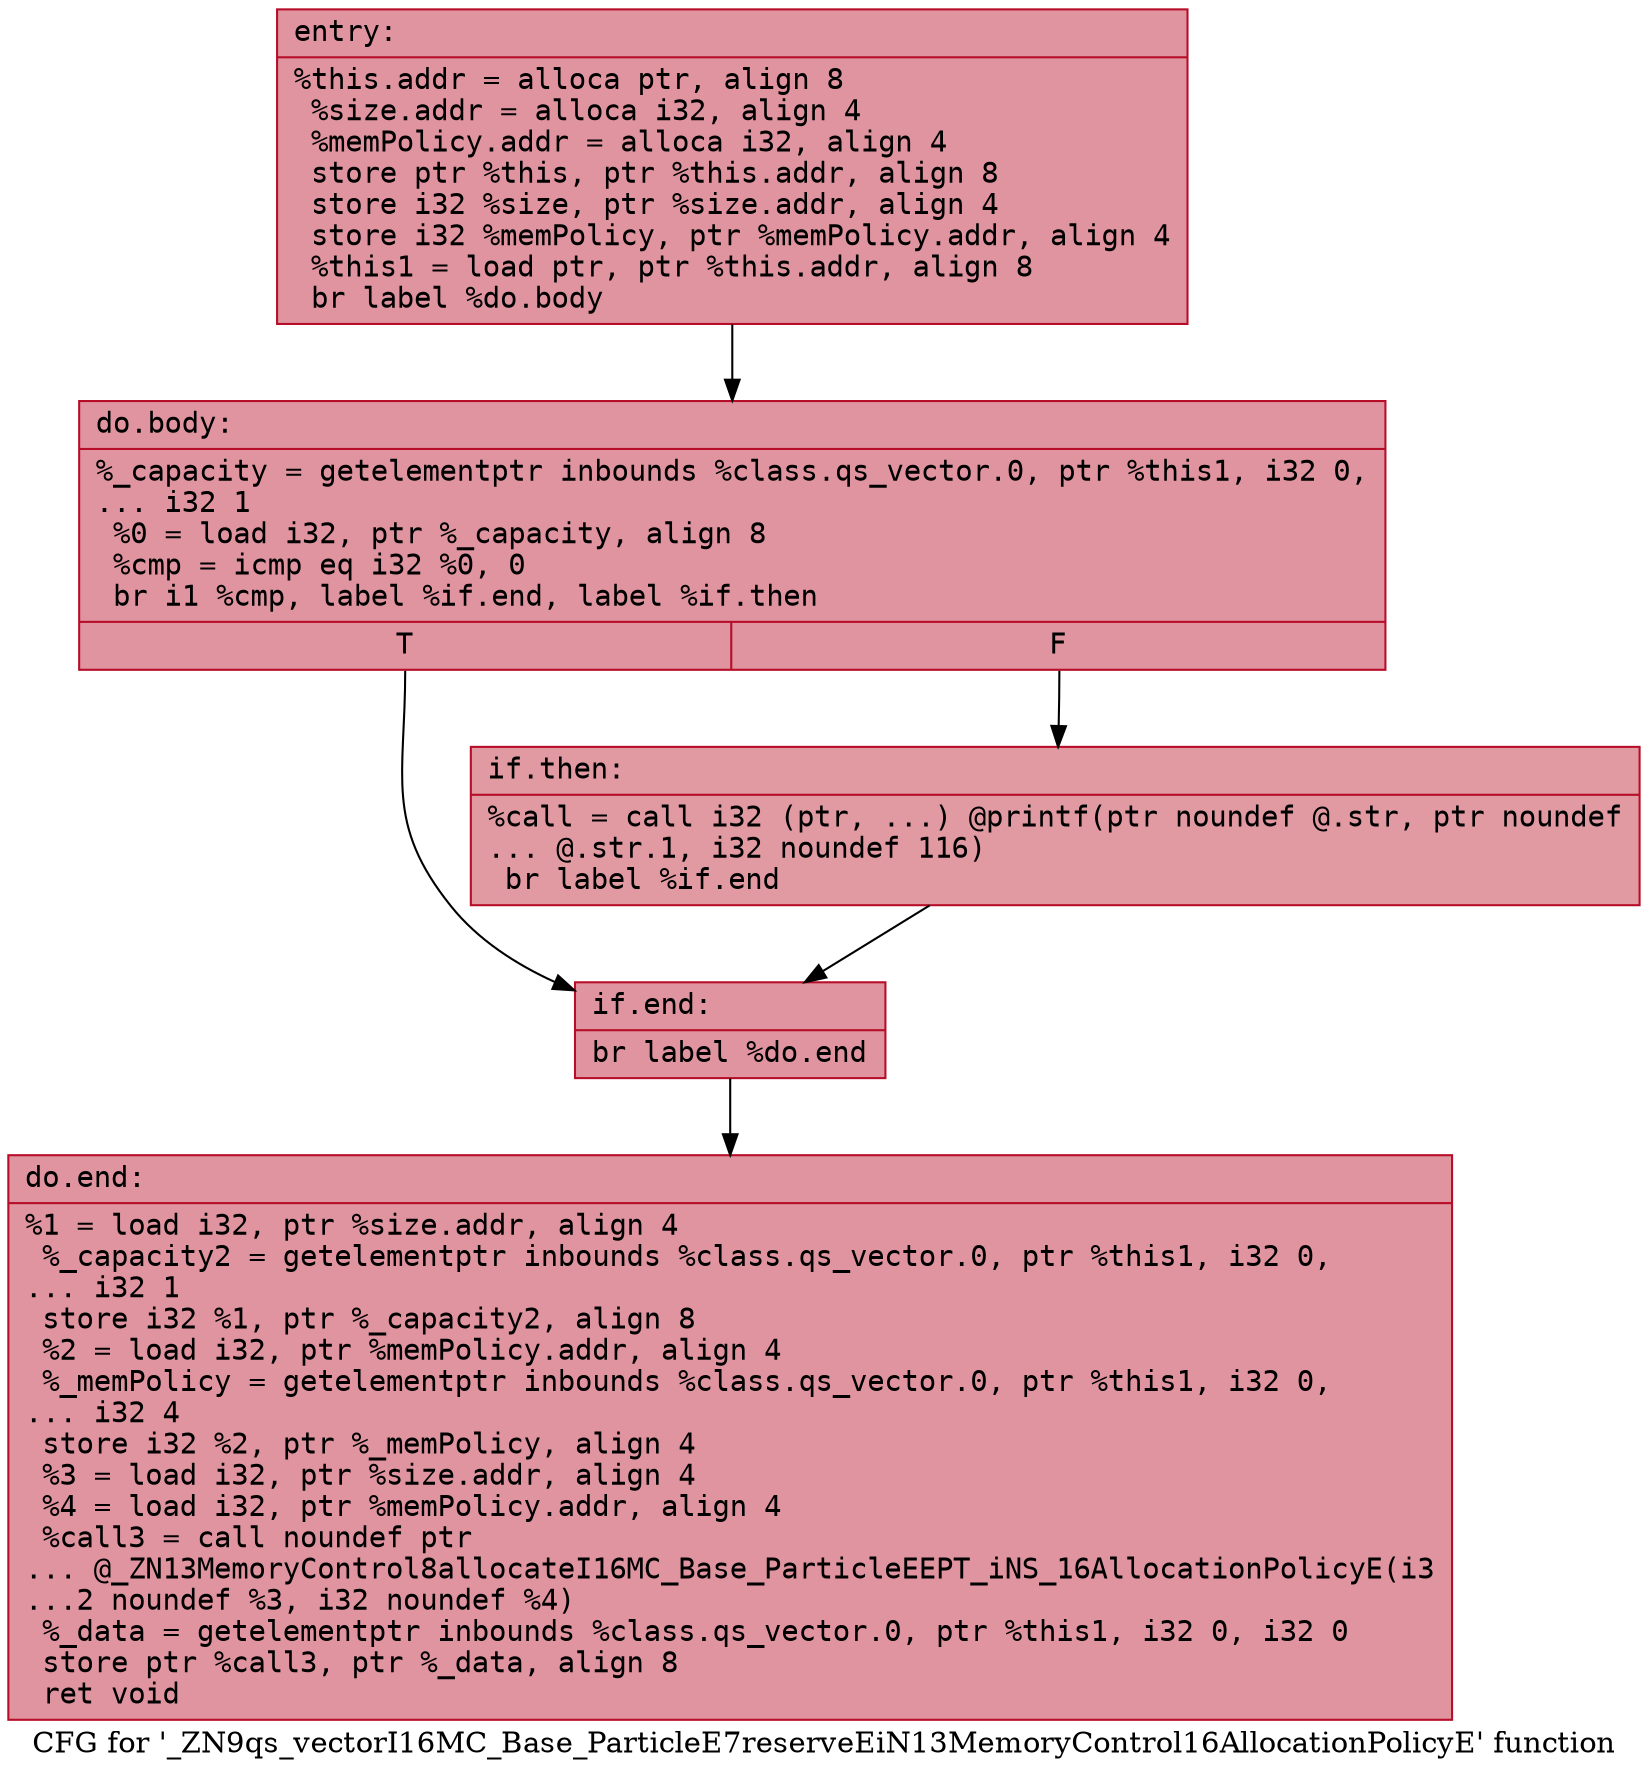 digraph "CFG for '_ZN9qs_vectorI16MC_Base_ParticleE7reserveEiN13MemoryControl16AllocationPolicyE' function" {
	label="CFG for '_ZN9qs_vectorI16MC_Base_ParticleE7reserveEiN13MemoryControl16AllocationPolicyE' function";

	Node0x55907112af30 [shape=record,color="#b70d28ff", style=filled, fillcolor="#b70d2870" fontname="Courier",label="{entry:\l|  %this.addr = alloca ptr, align 8\l  %size.addr = alloca i32, align 4\l  %memPolicy.addr = alloca i32, align 4\l  store ptr %this, ptr %this.addr, align 8\l  store i32 %size, ptr %size.addr, align 4\l  store i32 %memPolicy, ptr %memPolicy.addr, align 4\l  %this1 = load ptr, ptr %this.addr, align 8\l  br label %do.body\l}"];
	Node0x55907112af30 -> Node0x55907112b360[tooltip="entry -> do.body\nProbability 100.00%" ];
	Node0x55907112b360 [shape=record,color="#b70d28ff", style=filled, fillcolor="#b70d2870" fontname="Courier",label="{do.body:\l|  %_capacity = getelementptr inbounds %class.qs_vector.0, ptr %this1, i32 0,\l... i32 1\l  %0 = load i32, ptr %_capacity, align 8\l  %cmp = icmp eq i32 %0, 0\l  br i1 %cmp, label %if.end, label %if.then\l|{<s0>T|<s1>F}}"];
	Node0x55907112b360:s0 -> Node0x55907112b660[tooltip="do.body -> if.end\nProbability 37.50%" ];
	Node0x55907112b360:s1 -> Node0x55907112b6d0[tooltip="do.body -> if.then\nProbability 62.50%" ];
	Node0x55907112b6d0 [shape=record,color="#b70d28ff", style=filled, fillcolor="#bb1b2c70" fontname="Courier",label="{if.then:\l|  %call = call i32 (ptr, ...) @printf(ptr noundef @.str, ptr noundef\l... @.str.1, i32 noundef 116)\l  br label %if.end\l}"];
	Node0x55907112b6d0 -> Node0x55907112b660[tooltip="if.then -> if.end\nProbability 100.00%" ];
	Node0x55907112b660 [shape=record,color="#b70d28ff", style=filled, fillcolor="#b70d2870" fontname="Courier",label="{if.end:\l|  br label %do.end\l}"];
	Node0x55907112b660 -> Node0x55907112baa0[tooltip="if.end -> do.end\nProbability 100.00%" ];
	Node0x55907112baa0 [shape=record,color="#b70d28ff", style=filled, fillcolor="#b70d2870" fontname="Courier",label="{do.end:\l|  %1 = load i32, ptr %size.addr, align 4\l  %_capacity2 = getelementptr inbounds %class.qs_vector.0, ptr %this1, i32 0,\l... i32 1\l  store i32 %1, ptr %_capacity2, align 8\l  %2 = load i32, ptr %memPolicy.addr, align 4\l  %_memPolicy = getelementptr inbounds %class.qs_vector.0, ptr %this1, i32 0,\l... i32 4\l  store i32 %2, ptr %_memPolicy, align 4\l  %3 = load i32, ptr %size.addr, align 4\l  %4 = load i32, ptr %memPolicy.addr, align 4\l  %call3 = call noundef ptr\l... @_ZN13MemoryControl8allocateI16MC_Base_ParticleEEPT_iNS_16AllocationPolicyE(i3\l...2 noundef %3, i32 noundef %4)\l  %_data = getelementptr inbounds %class.qs_vector.0, ptr %this1, i32 0, i32 0\l  store ptr %call3, ptr %_data, align 8\l  ret void\l}"];
}
